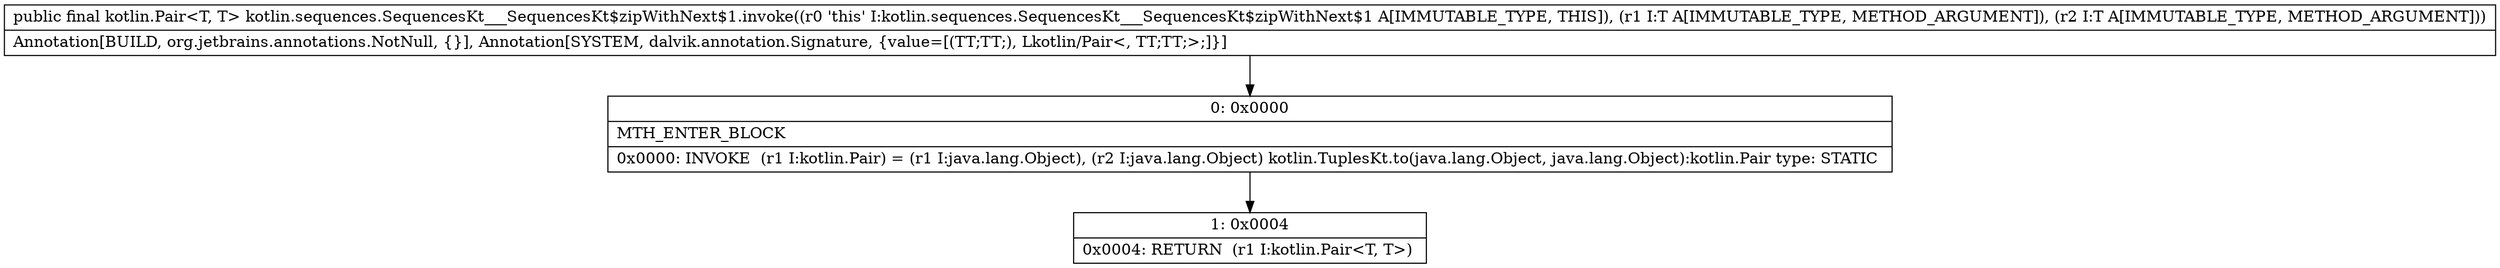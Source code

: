 digraph "CFG forkotlin.sequences.SequencesKt___SequencesKt$zipWithNext$1.invoke(Ljava\/lang\/Object;Ljava\/lang\/Object;)Lkotlin\/Pair;" {
Node_0 [shape=record,label="{0\:\ 0x0000|MTH_ENTER_BLOCK\l|0x0000: INVOKE  (r1 I:kotlin.Pair) = (r1 I:java.lang.Object), (r2 I:java.lang.Object) kotlin.TuplesKt.to(java.lang.Object, java.lang.Object):kotlin.Pair type: STATIC \l}"];
Node_1 [shape=record,label="{1\:\ 0x0004|0x0004: RETURN  (r1 I:kotlin.Pair\<T, T\>) \l}"];
MethodNode[shape=record,label="{public final kotlin.Pair\<T, T\> kotlin.sequences.SequencesKt___SequencesKt$zipWithNext$1.invoke((r0 'this' I:kotlin.sequences.SequencesKt___SequencesKt$zipWithNext$1 A[IMMUTABLE_TYPE, THIS]), (r1 I:T A[IMMUTABLE_TYPE, METHOD_ARGUMENT]), (r2 I:T A[IMMUTABLE_TYPE, METHOD_ARGUMENT]))  | Annotation[BUILD, org.jetbrains.annotations.NotNull, \{\}], Annotation[SYSTEM, dalvik.annotation.Signature, \{value=[(TT;TT;), Lkotlin\/Pair\<, TT;TT;\>;]\}]\l}"];
MethodNode -> Node_0;
Node_0 -> Node_1;
}

